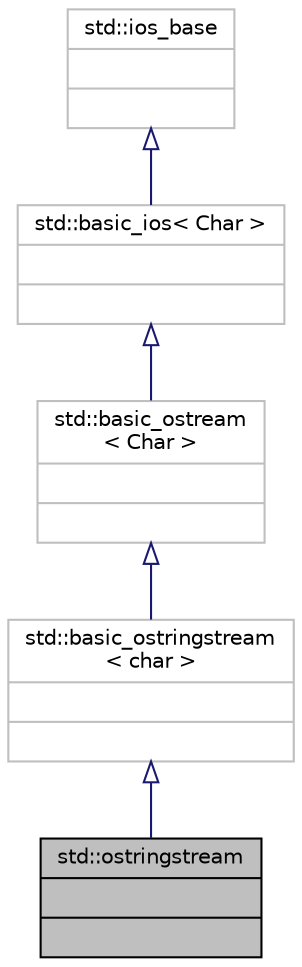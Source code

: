 digraph "std::ostringstream"
{
  edge [fontname="Helvetica",fontsize="10",labelfontname="Helvetica",labelfontsize="10"];
  node [fontname="Helvetica",fontsize="10",shape=record];
  Node701 [label="{std::ostringstream\n||}",height=0.2,width=0.4,color="black", fillcolor="grey75", style="filled", fontcolor="black"];
  Node702 -> Node701 [dir="back",color="midnightblue",fontsize="10",style="solid",arrowtail="onormal",fontname="Helvetica"];
  Node702 [label="{std::basic_ostringstream\l\< char \>\n||}",height=0.2,width=0.4,color="grey75", fillcolor="white", style="filled",tooltip="STL class "];
  Node703 -> Node702 [dir="back",color="midnightblue",fontsize="10",style="solid",arrowtail="onormal",fontname="Helvetica"];
  Node703 [label="{std::basic_ostream\l\< Char \>\n||}",height=0.2,width=0.4,color="grey75", fillcolor="white", style="filled",tooltip="STL class "];
  Node704 -> Node703 [dir="back",color="midnightblue",fontsize="10",style="solid",arrowtail="onormal",fontname="Helvetica"];
  Node704 [label="{std::basic_ios\< Char \>\n||}",height=0.2,width=0.4,color="grey75", fillcolor="white", style="filled",tooltip="STL class "];
  Node705 -> Node704 [dir="back",color="midnightblue",fontsize="10",style="solid",arrowtail="onormal",fontname="Helvetica"];
  Node705 [label="{std::ios_base\n||}",height=0.2,width=0.4,color="grey75", fillcolor="white", style="filled",tooltip="STL class "];
}
